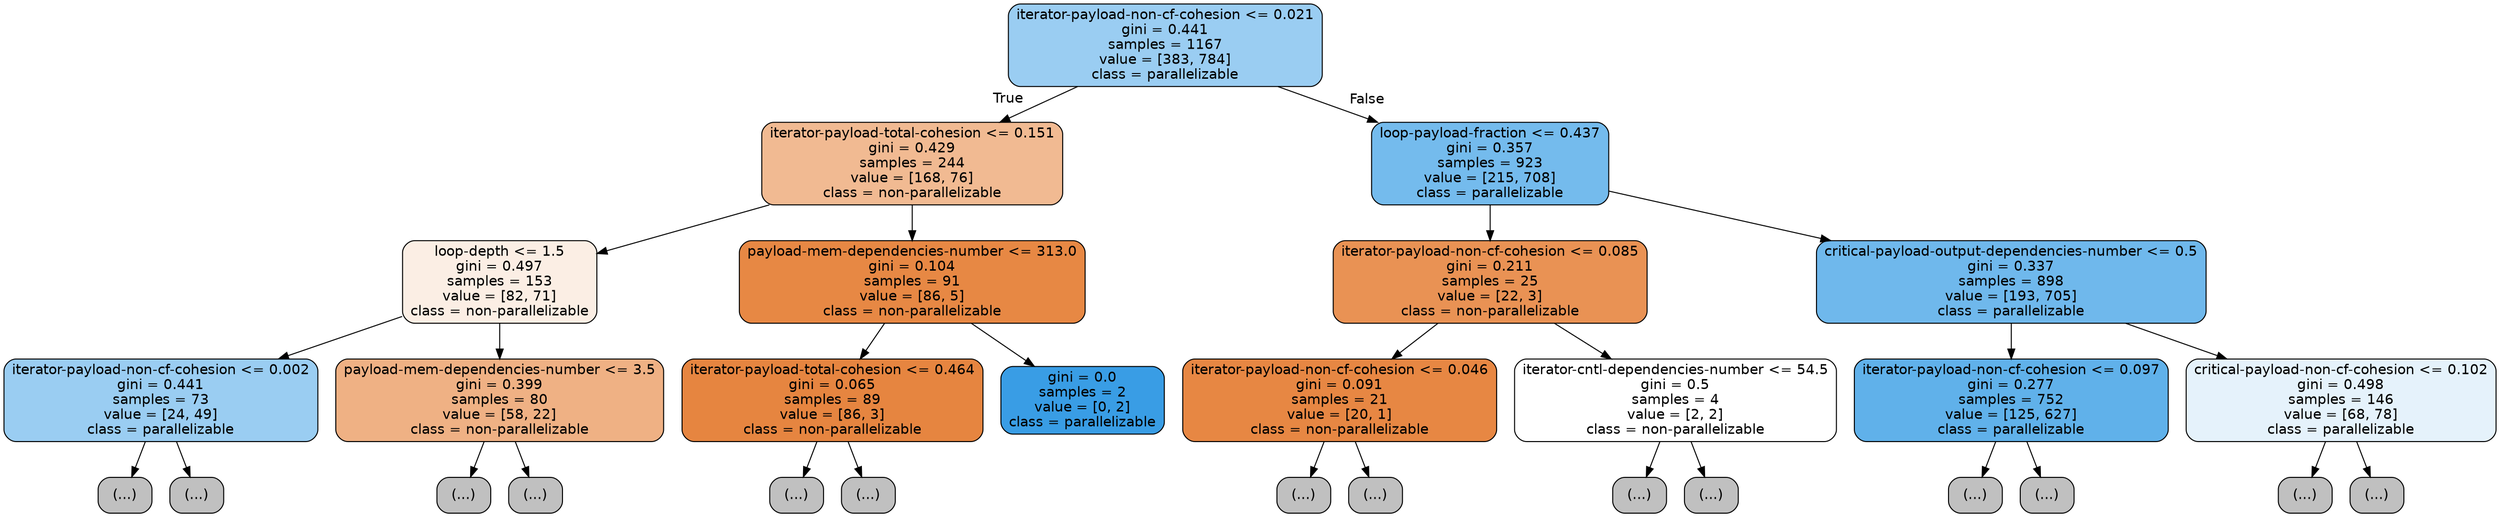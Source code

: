 digraph Tree {
node [shape=box, style="filled, rounded", color="black", fontname=helvetica] ;
edge [fontname=helvetica] ;
0 [label="iterator-payload-non-cf-cohesion <= 0.021\ngini = 0.441\nsamples = 1167\nvalue = [383, 784]\nclass = parallelizable", fillcolor="#399de582"] ;
1 [label="iterator-payload-total-cohesion <= 0.151\ngini = 0.429\nsamples = 244\nvalue = [168, 76]\nclass = non-parallelizable", fillcolor="#e581398c"] ;
0 -> 1 [labeldistance=2.5, labelangle=45, headlabel="True"] ;
2 [label="loop-depth <= 1.5\ngini = 0.497\nsamples = 153\nvalue = [82, 71]\nclass = non-parallelizable", fillcolor="#e5813922"] ;
1 -> 2 ;
3 [label="iterator-payload-non-cf-cohesion <= 0.002\ngini = 0.441\nsamples = 73\nvalue = [24, 49]\nclass = parallelizable", fillcolor="#399de582"] ;
2 -> 3 ;
4 [label="(...)", fillcolor="#C0C0C0"] ;
3 -> 4 ;
17 [label="(...)", fillcolor="#C0C0C0"] ;
3 -> 17 ;
32 [label="payload-mem-dependencies-number <= 3.5\ngini = 0.399\nsamples = 80\nvalue = [58, 22]\nclass = non-parallelizable", fillcolor="#e581399e"] ;
2 -> 32 ;
33 [label="(...)", fillcolor="#C0C0C0"] ;
32 -> 33 ;
52 [label="(...)", fillcolor="#C0C0C0"] ;
32 -> 52 ;
53 [label="payload-mem-dependencies-number <= 313.0\ngini = 0.104\nsamples = 91\nvalue = [86, 5]\nclass = non-parallelizable", fillcolor="#e58139f0"] ;
1 -> 53 ;
54 [label="iterator-payload-total-cohesion <= 0.464\ngini = 0.065\nsamples = 89\nvalue = [86, 3]\nclass = non-parallelizable", fillcolor="#e58139f6"] ;
53 -> 54 ;
55 [label="(...)", fillcolor="#C0C0C0"] ;
54 -> 55 ;
60 [label="(...)", fillcolor="#C0C0C0"] ;
54 -> 60 ;
63 [label="gini = 0.0\nsamples = 2\nvalue = [0, 2]\nclass = parallelizable", fillcolor="#399de5ff"] ;
53 -> 63 ;
64 [label="loop-payload-fraction <= 0.437\ngini = 0.357\nsamples = 923\nvalue = [215, 708]\nclass = parallelizable", fillcolor="#399de5b2"] ;
0 -> 64 [labeldistance=2.5, labelangle=-45, headlabel="False"] ;
65 [label="iterator-payload-non-cf-cohesion <= 0.085\ngini = 0.211\nsamples = 25\nvalue = [22, 3]\nclass = non-parallelizable", fillcolor="#e58139dc"] ;
64 -> 65 ;
66 [label="iterator-payload-non-cf-cohesion <= 0.046\ngini = 0.091\nsamples = 21\nvalue = [20, 1]\nclass = non-parallelizable", fillcolor="#e58139f2"] ;
65 -> 66 ;
67 [label="(...)", fillcolor="#C0C0C0"] ;
66 -> 67 ;
70 [label="(...)", fillcolor="#C0C0C0"] ;
66 -> 70 ;
71 [label="iterator-cntl-dependencies-number <= 54.5\ngini = 0.5\nsamples = 4\nvalue = [2, 2]\nclass = non-parallelizable", fillcolor="#e5813900"] ;
65 -> 71 ;
72 [label="(...)", fillcolor="#C0C0C0"] ;
71 -> 72 ;
73 [label="(...)", fillcolor="#C0C0C0"] ;
71 -> 73 ;
74 [label="critical-payload-output-dependencies-number <= 0.5\ngini = 0.337\nsamples = 898\nvalue = [193, 705]\nclass = parallelizable", fillcolor="#399de5b9"] ;
64 -> 74 ;
75 [label="iterator-payload-non-cf-cohesion <= 0.097\ngini = 0.277\nsamples = 752\nvalue = [125, 627]\nclass = parallelizable", fillcolor="#399de5cc"] ;
74 -> 75 ;
76 [label="(...)", fillcolor="#C0C0C0"] ;
75 -> 76 ;
211 [label="(...)", fillcolor="#C0C0C0"] ;
75 -> 211 ;
222 [label="critical-payload-non-cf-cohesion <= 0.102\ngini = 0.498\nsamples = 146\nvalue = [68, 78]\nclass = parallelizable", fillcolor="#399de521"] ;
74 -> 222 ;
223 [label="(...)", fillcolor="#C0C0C0"] ;
222 -> 223 ;
242 [label="(...)", fillcolor="#C0C0C0"] ;
222 -> 242 ;
}